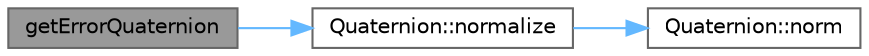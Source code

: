 digraph "getErrorQuaternion"
{
 // LATEX_PDF_SIZE
  bgcolor="transparent";
  edge [fontname=Helvetica,fontsize=10,labelfontname=Helvetica,labelfontsize=10];
  node [fontname=Helvetica,fontsize=10,shape=box,height=0.2,width=0.4];
  rankdir="LR";
  Node1 [id="Node000001",label="getErrorQuaternion",height=0.2,width=0.4,color="gray40", fillcolor="grey60", style="filled", fontcolor="black",tooltip="berechnet das Fehler-Qauternion, welches für Winkelabweichung benötigt wird."];
  Node1 -> Node2 [id="edge1_Node000001_Node000002",color="steelblue1",style="solid",tooltip=" "];
  Node2 [id="Node000002",label="Quaternion::normalize",height=0.2,width=0.4,color="grey40", fillcolor="white", style="filled",URL="$class_quaternion.html#ac9cc178bcc449e08499113c35feb2a2b",tooltip=" "];
  Node2 -> Node3 [id="edge2_Node000002_Node000003",color="steelblue1",style="solid",tooltip=" "];
  Node3 [id="Node000003",label="Quaternion::norm",height=0.2,width=0.4,color="grey40", fillcolor="white", style="filled",URL="$class_quaternion.html#adff8214df62bb011e66baf7447d58b40",tooltip=" "];
}
